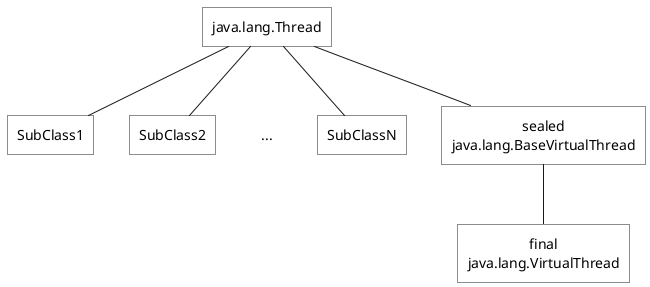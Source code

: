 @startuml

scale 1.0

skinparam useBetaStyle true

<style>
    card {
        LineColor transparent
    }
}
</style>

skinparam {
    defaultTextAlignment center
    roundCorner 0
    CardBackgroundColor transparent
    RectangleBackgroundColor transparent
    RectangleFontName Arial
}

rectangle "java.lang.Thread" as Thread
rectangle SubClass1
rectangle SubClass2
card "..." as SubClass3
rectangle SubClassN
rectangle "sealed\njava.lang.BaseVirtualThread" as BaseVirtualThread
rectangle "final\njava.lang.VirtualThread" as VirtualThread

Thread -down- SubClass1
Thread -down- SubClass2
Thread -down[#transparent]- SubClass3
Thread -down- SubClassN
Thread -down- BaseVirtualThread
BaseVirtualThread -down- VirtualThread

@enduml
